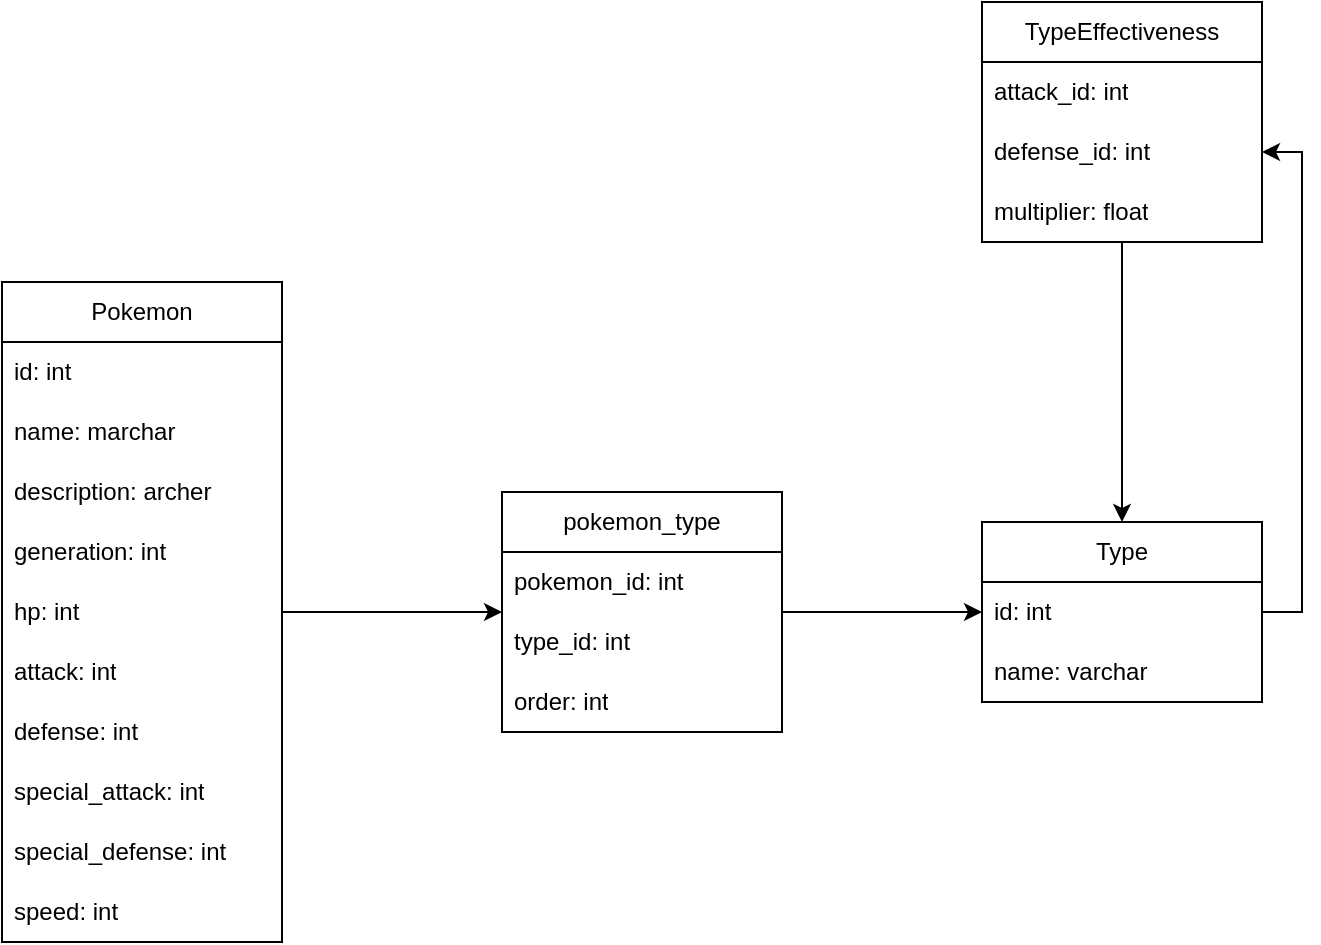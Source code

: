<mxfile version="28.2.3">
  <diagram name="Página-1" id="1IFSYHshFsmt6s5sT5AP">
    <mxGraphModel dx="1803" dy="665" grid="1" gridSize="10" guides="1" tooltips="1" connect="1" arrows="1" fold="1" page="1" pageScale="1" pageWidth="827" pageHeight="1169" math="0" shadow="0">
      <root>
        <mxCell id="0" />
        <mxCell id="1" parent="0" />
        <mxCell id="pSJrbE6nf_TzN44eolgr-9" style="edgeStyle=orthogonalEdgeStyle;rounded=0;orthogonalLoop=1;jettySize=auto;html=1;entryX=1;entryY=0.5;entryDx=0;entryDy=0;exitX=1;exitY=0.5;exitDx=0;exitDy=0;" edge="1" parent="1" source="pSJrbE6nf_TzN44eolgr-2" target="pSJrbE6nf_TzN44eolgr-7">
          <mxGeometry relative="1" as="geometry" />
        </mxCell>
        <mxCell id="pSJrbE6nf_TzN44eolgr-1" value="Type" style="swimlane;fontStyle=0;childLayout=stackLayout;horizontal=1;startSize=30;horizontalStack=0;resizeParent=1;resizeParentMax=0;resizeLast=0;collapsible=1;marginBottom=0;whiteSpace=wrap;html=1;" vertex="1" parent="1">
          <mxGeometry x="280" y="310" width="140" height="90" as="geometry" />
        </mxCell>
        <mxCell id="pSJrbE6nf_TzN44eolgr-2" value="id: int" style="text;strokeColor=none;fillColor=none;align=left;verticalAlign=middle;spacingLeft=4;spacingRight=4;overflow=hidden;points=[[0,0.5],[1,0.5]];portConstraint=eastwest;rotatable=0;whiteSpace=wrap;html=1;" vertex="1" parent="pSJrbE6nf_TzN44eolgr-1">
          <mxGeometry y="30" width="140" height="30" as="geometry" />
        </mxCell>
        <mxCell id="pSJrbE6nf_TzN44eolgr-3" value="name: varchar" style="text;strokeColor=none;fillColor=none;align=left;verticalAlign=middle;spacingLeft=4;spacingRight=4;overflow=hidden;points=[[0,0.5],[1,0.5]];portConstraint=eastwest;rotatable=0;whiteSpace=wrap;html=1;" vertex="1" parent="pSJrbE6nf_TzN44eolgr-1">
          <mxGeometry y="60" width="140" height="30" as="geometry" />
        </mxCell>
        <mxCell id="pSJrbE6nf_TzN44eolgr-10" style="edgeStyle=orthogonalEdgeStyle;rounded=0;orthogonalLoop=1;jettySize=auto;html=1;entryX=0.5;entryY=0;entryDx=0;entryDy=0;" edge="1" parent="1" source="pSJrbE6nf_TzN44eolgr-5" target="pSJrbE6nf_TzN44eolgr-1">
          <mxGeometry relative="1" as="geometry" />
        </mxCell>
        <mxCell id="pSJrbE6nf_TzN44eolgr-5" value="TypeEffectiveness" style="swimlane;fontStyle=0;childLayout=stackLayout;horizontal=1;startSize=30;horizontalStack=0;resizeParent=1;resizeParentMax=0;resizeLast=0;collapsible=1;marginBottom=0;whiteSpace=wrap;html=1;" vertex="1" parent="1">
          <mxGeometry x="280" y="50" width="140" height="120" as="geometry" />
        </mxCell>
        <mxCell id="pSJrbE6nf_TzN44eolgr-6" value="attack_id: int" style="text;strokeColor=none;fillColor=none;align=left;verticalAlign=middle;spacingLeft=4;spacingRight=4;overflow=hidden;points=[[0,0.5],[1,0.5]];portConstraint=eastwest;rotatable=0;whiteSpace=wrap;html=1;" vertex="1" parent="pSJrbE6nf_TzN44eolgr-5">
          <mxGeometry y="30" width="140" height="30" as="geometry" />
        </mxCell>
        <mxCell id="pSJrbE6nf_TzN44eolgr-7" value="defense_id: int" style="text;strokeColor=none;fillColor=none;align=left;verticalAlign=middle;spacingLeft=4;spacingRight=4;overflow=hidden;points=[[0,0.5],[1,0.5]];portConstraint=eastwest;rotatable=0;whiteSpace=wrap;html=1;" vertex="1" parent="pSJrbE6nf_TzN44eolgr-5">
          <mxGeometry y="60" width="140" height="30" as="geometry" />
        </mxCell>
        <mxCell id="pSJrbE6nf_TzN44eolgr-8" value="multiplier: float" style="text;strokeColor=none;fillColor=none;align=left;verticalAlign=middle;spacingLeft=4;spacingRight=4;overflow=hidden;points=[[0,0.5],[1,0.5]];portConstraint=eastwest;rotatable=0;whiteSpace=wrap;html=1;" vertex="1" parent="pSJrbE6nf_TzN44eolgr-5">
          <mxGeometry y="90" width="140" height="30" as="geometry" />
        </mxCell>
        <mxCell id="pSJrbE6nf_TzN44eolgr-27" style="edgeStyle=orthogonalEdgeStyle;rounded=0;orthogonalLoop=1;jettySize=auto;html=1;" edge="1" parent="1" source="pSJrbE6nf_TzN44eolgr-11" target="pSJrbE6nf_TzN44eolgr-23">
          <mxGeometry relative="1" as="geometry" />
        </mxCell>
        <mxCell id="pSJrbE6nf_TzN44eolgr-11" value="Pokemon" style="swimlane;fontStyle=0;childLayout=stackLayout;horizontal=1;startSize=30;horizontalStack=0;resizeParent=1;resizeParentMax=0;resizeLast=0;collapsible=1;marginBottom=0;whiteSpace=wrap;html=1;" vertex="1" parent="1">
          <mxGeometry x="-210" y="190" width="140" height="330" as="geometry" />
        </mxCell>
        <mxCell id="pSJrbE6nf_TzN44eolgr-12" value="id: int" style="text;strokeColor=none;fillColor=none;align=left;verticalAlign=middle;spacingLeft=4;spacingRight=4;overflow=hidden;points=[[0,0.5],[1,0.5]];portConstraint=eastwest;rotatable=0;whiteSpace=wrap;html=1;" vertex="1" parent="pSJrbE6nf_TzN44eolgr-11">
          <mxGeometry y="30" width="140" height="30" as="geometry" />
        </mxCell>
        <mxCell id="pSJrbE6nf_TzN44eolgr-13" value="name: marchar" style="text;strokeColor=none;fillColor=none;align=left;verticalAlign=middle;spacingLeft=4;spacingRight=4;overflow=hidden;points=[[0,0.5],[1,0.5]];portConstraint=eastwest;rotatable=0;whiteSpace=wrap;html=1;" vertex="1" parent="pSJrbE6nf_TzN44eolgr-11">
          <mxGeometry y="60" width="140" height="30" as="geometry" />
        </mxCell>
        <mxCell id="pSJrbE6nf_TzN44eolgr-14" value="description: archer" style="text;strokeColor=none;fillColor=none;align=left;verticalAlign=middle;spacingLeft=4;spacingRight=4;overflow=hidden;points=[[0,0.5],[1,0.5]];portConstraint=eastwest;rotatable=0;whiteSpace=wrap;html=1;" vertex="1" parent="pSJrbE6nf_TzN44eolgr-11">
          <mxGeometry y="90" width="140" height="30" as="geometry" />
        </mxCell>
        <mxCell id="pSJrbE6nf_TzN44eolgr-15" value="generation: int" style="text;strokeColor=none;fillColor=none;align=left;verticalAlign=middle;spacingLeft=4;spacingRight=4;overflow=hidden;points=[[0,0.5],[1,0.5]];portConstraint=eastwest;rotatable=0;whiteSpace=wrap;html=1;" vertex="1" parent="pSJrbE6nf_TzN44eolgr-11">
          <mxGeometry y="120" width="140" height="30" as="geometry" />
        </mxCell>
        <mxCell id="pSJrbE6nf_TzN44eolgr-21" value="hp: int" style="text;strokeColor=none;fillColor=none;align=left;verticalAlign=middle;spacingLeft=4;spacingRight=4;overflow=hidden;points=[[0,0.5],[1,0.5]];portConstraint=eastwest;rotatable=0;whiteSpace=wrap;html=1;" vertex="1" parent="pSJrbE6nf_TzN44eolgr-11">
          <mxGeometry y="150" width="140" height="30" as="geometry" />
        </mxCell>
        <mxCell id="pSJrbE6nf_TzN44eolgr-16" value="attack: int" style="text;strokeColor=none;fillColor=none;align=left;verticalAlign=middle;spacingLeft=4;spacingRight=4;overflow=hidden;points=[[0,0.5],[1,0.5]];portConstraint=eastwest;rotatable=0;whiteSpace=wrap;html=1;" vertex="1" parent="pSJrbE6nf_TzN44eolgr-11">
          <mxGeometry y="180" width="140" height="30" as="geometry" />
        </mxCell>
        <mxCell id="pSJrbE6nf_TzN44eolgr-17" value="defense: int" style="text;strokeColor=none;fillColor=none;align=left;verticalAlign=middle;spacingLeft=4;spacingRight=4;overflow=hidden;points=[[0,0.5],[1,0.5]];portConstraint=eastwest;rotatable=0;whiteSpace=wrap;html=1;" vertex="1" parent="pSJrbE6nf_TzN44eolgr-11">
          <mxGeometry y="210" width="140" height="30" as="geometry" />
        </mxCell>
        <mxCell id="pSJrbE6nf_TzN44eolgr-18" value="special_attack: int" style="text;strokeColor=none;fillColor=none;align=left;verticalAlign=middle;spacingLeft=4;spacingRight=4;overflow=hidden;points=[[0,0.5],[1,0.5]];portConstraint=eastwest;rotatable=0;whiteSpace=wrap;html=1;" vertex="1" parent="pSJrbE6nf_TzN44eolgr-11">
          <mxGeometry y="240" width="140" height="30" as="geometry" />
        </mxCell>
        <mxCell id="pSJrbE6nf_TzN44eolgr-19" value="special_defense: int" style="text;strokeColor=none;fillColor=none;align=left;verticalAlign=middle;spacingLeft=4;spacingRight=4;overflow=hidden;points=[[0,0.5],[1,0.5]];portConstraint=eastwest;rotatable=0;whiteSpace=wrap;html=1;" vertex="1" parent="pSJrbE6nf_TzN44eolgr-11">
          <mxGeometry y="270" width="140" height="30" as="geometry" />
        </mxCell>
        <mxCell id="pSJrbE6nf_TzN44eolgr-20" value="speed: int" style="text;strokeColor=none;fillColor=none;align=left;verticalAlign=middle;spacingLeft=4;spacingRight=4;overflow=hidden;points=[[0,0.5],[1,0.5]];portConstraint=eastwest;rotatable=0;whiteSpace=wrap;html=1;" vertex="1" parent="pSJrbE6nf_TzN44eolgr-11">
          <mxGeometry y="300" width="140" height="30" as="geometry" />
        </mxCell>
        <mxCell id="pSJrbE6nf_TzN44eolgr-28" style="edgeStyle=orthogonalEdgeStyle;rounded=0;orthogonalLoop=1;jettySize=auto;html=1;" edge="1" parent="1" source="pSJrbE6nf_TzN44eolgr-23" target="pSJrbE6nf_TzN44eolgr-1">
          <mxGeometry relative="1" as="geometry" />
        </mxCell>
        <mxCell id="pSJrbE6nf_TzN44eolgr-23" value="pokemon_type" style="swimlane;fontStyle=0;childLayout=stackLayout;horizontal=1;startSize=30;horizontalStack=0;resizeParent=1;resizeParentMax=0;resizeLast=0;collapsible=1;marginBottom=0;whiteSpace=wrap;html=1;" vertex="1" parent="1">
          <mxGeometry x="40" y="295" width="140" height="120" as="geometry" />
        </mxCell>
        <mxCell id="pSJrbE6nf_TzN44eolgr-24" value="pokemon_id: int" style="text;strokeColor=none;fillColor=none;align=left;verticalAlign=middle;spacingLeft=4;spacingRight=4;overflow=hidden;points=[[0,0.5],[1,0.5]];portConstraint=eastwest;rotatable=0;whiteSpace=wrap;html=1;" vertex="1" parent="pSJrbE6nf_TzN44eolgr-23">
          <mxGeometry y="30" width="140" height="30" as="geometry" />
        </mxCell>
        <mxCell id="pSJrbE6nf_TzN44eolgr-25" value="type_id: int" style="text;strokeColor=none;fillColor=none;align=left;verticalAlign=middle;spacingLeft=4;spacingRight=4;overflow=hidden;points=[[0,0.5],[1,0.5]];portConstraint=eastwest;rotatable=0;whiteSpace=wrap;html=1;" vertex="1" parent="pSJrbE6nf_TzN44eolgr-23">
          <mxGeometry y="60" width="140" height="30" as="geometry" />
        </mxCell>
        <mxCell id="pSJrbE6nf_TzN44eolgr-26" value="order: int" style="text;strokeColor=none;fillColor=none;align=left;verticalAlign=middle;spacingLeft=4;spacingRight=4;overflow=hidden;points=[[0,0.5],[1,0.5]];portConstraint=eastwest;rotatable=0;whiteSpace=wrap;html=1;" vertex="1" parent="pSJrbE6nf_TzN44eolgr-23">
          <mxGeometry y="90" width="140" height="30" as="geometry" />
        </mxCell>
      </root>
    </mxGraphModel>
  </diagram>
</mxfile>
